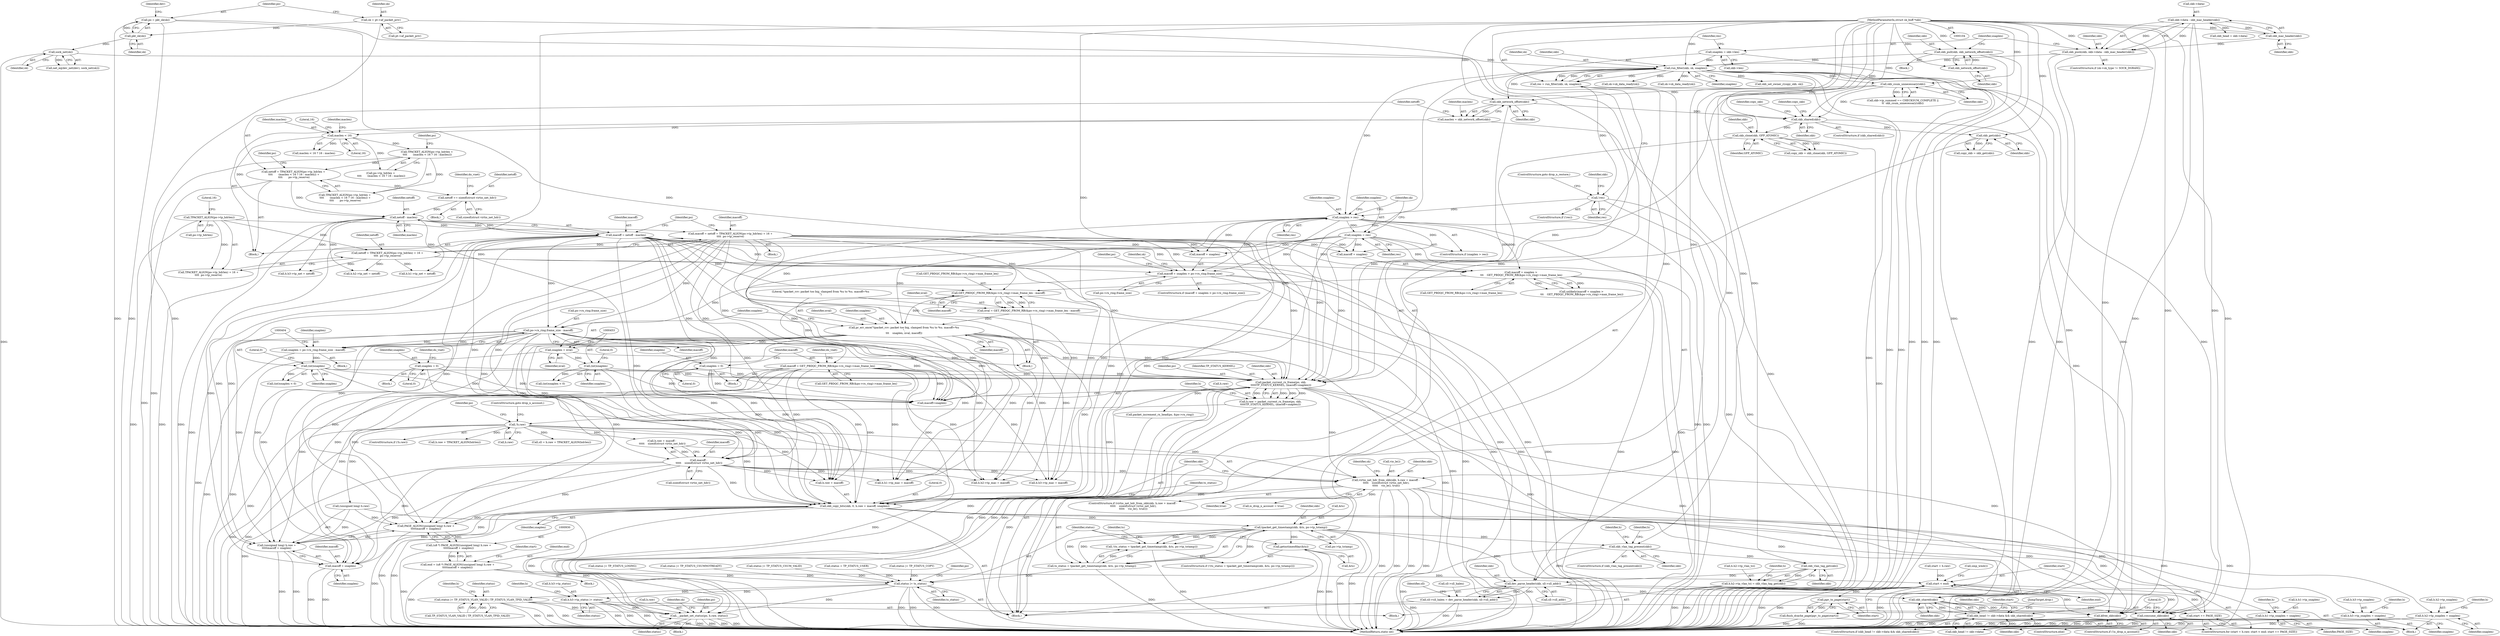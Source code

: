 digraph "0_linux_edbd58be15a957f6a760c4a514cd475217eb97fd@API" {
"1000572" [label="(Call,skb_copy_bits(skb, 0, h.raw + macoff, snaplen))"];
"1000551" [label="(Call,virtio_net_hdr_from_skb(skb, h.raw + macoff -\n \t\t\t\t\t    sizeof(struct virtio_net_hdr),\n \t\t\t\t\t    vio_le(), true))"];
"1000483" [label="(Call,packet_current_rx_frame(po, skb,\n\t\t\t\t\tTP_STATUS_KERNEL, (macoff+snaplen)))"];
"1000179" [label="(Call,po = pkt_sk(sk))"];
"1000181" [label="(Call,pkt_sk(sk))"];
"1000174" [label="(Call,sk = pt->af_packet_priv)"];
"1000229" [label="(Call,run_filter(skb, sk, snaplen))"];
"1000202" [label="(Call,skb_push(skb, skb->data - skb_mac_header(skb)))"];
"1000208" [label="(Call,skb_mac_header(skb))"];
"1000105" [label="(MethodParameterIn,struct sk_buff *skb)"];
"1000204" [label="(Call,skb->data - skb_mac_header(skb))"];
"1000218" [label="(Call,skb_pull(skb, skb_network_offset(skb)))"];
"1000220" [label="(Call,skb_network_offset(skb))"];
"1000188" [label="(Call,sock_net(sk))"];
"1000222" [label="(Call,snaplen = skb->len)"];
"1000260" [label="(Call,skb_csum_unnecessary(skb))"];
"1000373" [label="(Call,skb_clone(skb, GFP_ATOMIC))"];
"1000368" [label="(Call,skb_shared(skb))"];
"1000298" [label="(Call,skb_network_offset(skb))"];
"1000380" [label="(Call,skb_get(skb))"];
"1000460" [label="(Call,macoff = GET_PBDQC_FROM_RB(&po->rx_ring)->max_frame_len)"];
"1000432" [label="(Call,GET_PBDQC_FROM_RB(&po->rx_ring)->max_frame_len - macoff)"];
"1000417" [label="(Call,macoff + snaplen >\n \t\t\t    GET_PBDQC_FROM_RB(&po->rx_ring)->max_frame_len)"];
"1000279" [label="(Call,macoff = netoff = TPACKET_ALIGN(po->tp_hdrlen) + 16 +\n\t\t\t\t  po->tp_reserve)"];
"1000281" [label="(Call,netoff = TPACKET_ALIGN(po->tp_hdrlen) + 16 +\n\t\t\t\t  po->tp_reserve)"];
"1000284" [label="(Call,TPACKET_ALIGN(po->tp_hdrlen))"];
"1000329" [label="(Call,macoff = netoff - maclen)"];
"1000331" [label="(Call,netoff - maclen)"];
"1000300" [label="(Call,netoff = TPACKET_ALIGN(po->tp_hdrlen +\n \t\t\t\t       (maclen < 16 ? 16 : maclen)) +\n \t\t\t\t       po->tp_reserve)"];
"1000303" [label="(Call,TPACKET_ALIGN(po->tp_hdrlen +\n \t\t\t\t       (maclen < 16 ? 16 : maclen)))"];
"1000309" [label="(Call,maclen < 16)"];
"1000296" [label="(Call,maclen = skb_network_offset(skb))"];
"1000322" [label="(Call,netoff += sizeof(struct virtio_net_hdr))"];
"1000266" [label="(Call,snaplen > res)"];
"1000234" [label="(Call,!res)"];
"1000227" [label="(Call,res = run_filter(skb, sk, snaplen))"];
"1000269" [label="(Call,snaplen = res)"];
"1000394" [label="(Call,po->rx_ring.frame_size - macoff)"];
"1000342" [label="(Call,macoff + snaplen > po->rx_ring.frame_size)"];
"1000441" [label="(Call,pr_err_once(\"tpacket_rcv: packet too big, clamped from %u to %u. macoff=%u\n\",\n\t\t\t    snaplen, nval, macoff))"];
"1000430" [label="(Call,nval = GET_PBDQC_FROM_RB(&po->rx_ring)->max_frame_len - macoff)"];
"1000403" [label="(Call,(int)snaplen)"];
"1000392" [label="(Call,snaplen = po->rx_ring.frame_size - macoff)"];
"1000408" [label="(Call,snaplen = 0)"];
"1000457" [label="(Call,snaplen = 0)"];
"1000452" [label="(Call,(int)snaplen)"];
"1000446" [label="(Call,snaplen = nval)"];
"1000491" [label="(Call,!h.raw)"];
"1000479" [label="(Call,h.raw = packet_current_rx_frame(po, skb,\n\t\t\t\t\tTP_STATUS_KERNEL, (macoff+snaplen)))"];
"1000557" [label="(Call,macoff -\n \t\t\t\t\t    sizeof(struct virtio_net_hdr))"];
"1000585" [label="(Call,tpacket_get_timestamp(skb, &ts, po->tp_tstamp))"];
"1000582" [label="(Call,!(ts_status = tpacket_get_timestamp(skb, &ts, po->tp_tstamp)))"];
"1000583" [label="(Call,ts_status = tpacket_get_timestamp(skb, &ts, po->tp_tstamp))"];
"1000595" [label="(Call,status |= ts_status)"];
"1000733" [label="(Call,status |= TP_STATUS_VLAN_VALID | TP_STATUS_VLAN_TPID_VALID)"];
"1000964" [label="(Call,__packet_set_status(po, h.raw, status))"];
"1000776" [label="(Call,h.h3->tp_status |= status)"];
"1000592" [label="(Call,getnstimeofday(&ts))"];
"1000712" [label="(Call,skb_vlan_tag_present(skb))"];
"1000721" [label="(Call,skb_vlan_tag_get(skb))"];
"1000715" [label="(Call,h.h2->tp_vlan_tci = skb_vlan_tag_get(skb))"];
"1000866" [label="(Call,dev_parse_header(skb, sll->sll_addr))"];
"1000862" [label="(Call,sll->sll_halen = dev_parse_header(skb, sll->sll_addr))"];
"1000987" [label="(Call,skb_shared(skb))"];
"1000981" [label="(Call,skb_head != skb->data && skb_shared(skb))"];
"1001004" [label="(Call,consume_skb(skb))"];
"1001007" [label="(Call,kfree_skb(skb))"];
"1000613" [label="(Call,h.h1->tp_snaplen = snaplen)"];
"1000672" [label="(Call,h.h2->tp_snaplen = snaplen)"];
"1000792" [label="(Call,h.h3->tp_snaplen = snaplen)"];
"1000931" [label="(Call,PAGE_ALIGN((unsigned long) h.raw +\n\t\t\t\t\tmacoff + snaplen))"];
"1000929" [label="(Call,(u8 *) PAGE_ALIGN((unsigned long) h.raw +\n\t\t\t\t\tmacoff + snaplen))"];
"1000927" [label="(Call,end = (u8 *) PAGE_ALIGN((unsigned long) h.raw +\n\t\t\t\t\tmacoff + snaplen))"];
"1000947" [label="(Call,start < end)"];
"1000954" [label="(Call,pgv_to_page(start))"];
"1000950" [label="(Call,start += PAGE_SIZE)"];
"1000953" [label="(Call,flush_dcache_page(pgv_to_page(start)))"];
"1000932" [label="(Call,(unsigned long) h.raw +\n\t\t\t\t\tmacoff + snaplen)"];
"1000938" [label="(Call,macoff + snaplen)"];
"1001005" [label="(Identifier,skb)"];
"1000490" [label="(ControlStructure,if (!h.raw))"];
"1000175" [label="(Identifier,sk)"];
"1000491" [label="(Call,!h.raw)"];
"1000180" [label="(Identifier,po)"];
"1000416" [label="(Call,unlikely(macoff + snaplen >\n \t\t\t    GET_PBDQC_FROM_RB(&po->rx_ring)->max_frame_len))"];
"1000587" [label="(Call,&ts)"];
"1000441" [label="(Call,pr_err_once(\"tpacket_rcv: packet too big, clamped from %u to %u. macoff=%u\n\",\n\t\t\t    snaplen, nval, macoff))"];
"1000673" [label="(Call,h.h2->tp_snaplen)"];
"1000623" [label="(Identifier,h)"];
"1000454" [label="(Identifier,snaplen)"];
"1000981" [label="(Call,skb_head != skb->data && skb_shared(skb))"];
"1000929" [label="(Call,(u8 *) PAGE_ALIGN((unsigned long) h.raw +\n\t\t\t\t\tmacoff + snaplen))"];
"1000407" [label="(Block,)"];
"1000969" [label="(Identifier,status)"];
"1000963" [label="(Block,)"];
"1000613" [label="(Call,h.h1->tp_snaplen = snaplen)"];
"1000947" [label="(Call,start < end)"];
"1000233" [label="(ControlStructure,if (!res))"];
"1000235" [label="(Identifier,res)"];
"1000948" [label="(Identifier,start)"];
"1000254" [label="(Call,skb->ip_summed == CHECKSUM_COMPLETE ||\n\t\t  skb_csum_unnecessary(skb))"];
"1000873" [label="(Identifier,sll)"];
"1000552" [label="(Identifier,skb)"];
"1000863" [label="(Call,sll->sll_halen)"];
"1000431" [label="(Identifier,nval)"];
"1000589" [label="(Call,po->tp_tstamp)"];
"1000368" [label="(Call,skb_shared(skb))"];
"1000374" [label="(Identifier,skb)"];
"1000483" [label="(Call,packet_current_rx_frame(po, skb,\n\t\t\t\t\tTP_STATUS_KERNEL, (macoff+snaplen)))"];
"1000312" [label="(Literal,16)"];
"1000458" [label="(Identifier,snaplen)"];
"1000942" [label="(Call,start = h.raw)"];
"1000308" [label="(Call,maclen < 16 ? 16 : maclen)"];
"1000281" [label="(Call,netoff = TPACKET_ALIGN(po->tp_hdrlen) + 16 +\n\t\t\t\t  po->tp_reserve)"];
"1000203" [label="(Identifier,skb)"];
"1000585" [label="(Call,tpacket_get_timestamp(skb, &ts, po->tp_tstamp))"];
"1000933" [label="(Call,(unsigned long) h.raw)"];
"1001030" [label="(Call,sk->sk_data_ready(sk))"];
"1000382" [label="(Call,skb_head = skb->data)"];
"1000938" [label="(Call,macoff + snaplen)"];
"1000620" [label="(Call,h.h1->tp_mac = macoff)"];
"1000372" [label="(Identifier,copy_skb)"];
"1000953" [label="(Call,flush_dcache_page(pgv_to_page(start)))"];
"1000776" [label="(Call,h.h3->tp_status |= status)"];
"1000269" [label="(Call,snaplen = res)"];
"1000209" [label="(Identifier,skb)"];
"1000220" [label="(Call,skb_network_offset(skb))"];
"1000970" [label="(Call,sk->sk_data_ready(sk))"];
"1000982" [label="(Call,skb_head != skb->data)"];
"1000421" [label="(Call,GET_PBDQC_FROM_RB(&po->rx_ring)->max_frame_len)"];
"1000678" [label="(Identifier,snaplen)"];
"1000279" [label="(Call,macoff = netoff = TPACKET_ALIGN(po->tp_hdrlen) + 16 +\n\t\t\t\t  po->tp_reserve)"];
"1000392" [label="(Call,snaplen = po->rx_ring.frame_size - macoff)"];
"1000714" [label="(Block,)"];
"1000403" [label="(Call,(int)snaplen)"];
"1000196" [label="(ControlStructure,if (sk->sk_type != SOCK_DGRAM))"];
"1000234" [label="(Call,!res)"];
"1000531" [label="(Call,status |= TP_STATUS_COPY)"];
"1000187" [label="(Identifier,dev)"];
"1000798" [label="(Identifier,snaplen)"];
"1000806" [label="(Call,h.h3->tp_net = netoff)"];
"1000294" [label="(Block,)"];
"1000402" [label="(Call,(int)snaplen < 0)"];
"1000343" [label="(Call,macoff + snaplen)"];
"1000351" [label="(Block,)"];
"1000495" [label="(ControlStructure,goto drop_n_account;)"];
"1000462" [label="(Call,GET_PBDQC_FROM_RB(&po->rx_ring)->max_frame_len)"];
"1000393" [label="(Identifier,snaplen)"];
"1000418" [label="(Call,macoff + snaplen)"];
"1000793" [label="(Call,h.h3->tp_snaplen)"];
"1000951" [label="(Identifier,start)"];
"1000261" [label="(Identifier,skb)"];
"1000782" [label="(Identifier,status)"];
"1000931" [label="(Call,PAGE_ALIGN((unsigned long) h.raw +\n\t\t\t\t\tmacoff + snaplen))"];
"1000296" [label="(Call,maclen = skb_network_offset(skb))"];
"1000331" [label="(Call,netoff - maclen)"];
"1000410" [label="(Literal,0)"];
"1000442" [label="(Literal,\"tpacket_rcv: packet too big, clamped from %u to %u. macoff=%u\n\")"];
"1000333" [label="(Identifier,maclen)"];
"1000444" [label="(Identifier,nval)"];
"1000412" [label="(Identifier,do_vnet)"];
"1000275" [label="(Identifier,sk)"];
"1000208" [label="(Call,skb_mac_header(skb))"];
"1000181" [label="(Call,pkt_sk(sk))"];
"1000217" [label="(Block,)"];
"1000379" [label="(Identifier,copy_skb)"];
"1000270" [label="(Identifier,snaplen)"];
"1000932" [label="(Call,(unsigned long) h.raw +\n\t\t\t\t\tmacoff + snaplen)"];
"1000298" [label="(Call,skb_network_offset(skb))"];
"1000559" [label="(Call,sizeof(struct virtio_net_hdr))"];
"1000586" [label="(Identifier,skb)"];
"1000309" [label="(Call,maclen < 16)"];
"1000300" [label="(Call,netoff = TPACKET_ALIGN(po->tp_hdrlen +\n \t\t\t\t       (maclen < 16 ? 16 : maclen)) +\n \t\t\t\t       po->tp_reserve)"];
"1000777" [label="(Call,h.h3->tp_status)"];
"1000614" [label="(Call,h.h1->tp_snaplen)"];
"1000927" [label="(Call,end = (u8 *) PAGE_ALIGN((unsigned long) h.raw +\n\t\t\t\t\tmacoff + snaplen))"];
"1000954" [label="(Call,pgv_to_page(start))"];
"1000584" [label="(Identifier,ts_status)"];
"1000267" [label="(Identifier,snaplen)"];
"1000430" [label="(Call,nval = GET_PBDQC_FROM_RB(&po->rx_ring)->max_frame_len - macoff)"];
"1000987" [label="(Call,skb_shared(skb))"];
"1000980" [label="(ControlStructure,if (skb_head != skb->data && skb_shared(skb)))"];
"1001010" [label="(Literal,0)"];
"1000939" [label="(Identifier,macoff)"];
"1000280" [label="(Identifier,macoff)"];
"1000323" [label="(Identifier,netoff)"];
"1000461" [label="(Identifier,macoff)"];
"1000949" [label="(Identifier,end)"];
"1000575" [label="(Call,h.raw + macoff)"];
"1000582" [label="(Call,!(ts_status = tpacket_get_timestamp(skb, &ts, po->tp_tstamp)))"];
"1000572" [label="(Call,skb_copy_bits(skb, 0, h.raw + macoff, snaplen))"];
"1000284" [label="(Call,TPACKET_ALIGN(po->tp_hdrlen))"];
"1000867" [label="(Identifier,skb)"];
"1000619" [label="(Identifier,snaplen)"];
"1000955" [label="(Identifier,start)"];
"1000373" [label="(Call,skb_clone(skb, GFP_ATOMIC))"];
"1000304" [label="(Call,po->tp_hdrlen +\n \t\t\t\t       (maclen < 16 ? 16 : maclen))"];
"1000597" [label="(Identifier,ts_status)"];
"1000735" [label="(Call,TP_STATUS_VLAN_VALID | TP_STATUS_VLAN_TPID_VALID)"];
"1000553" [label="(Call,h.raw + macoff -\n \t\t\t\t\t    sizeof(struct virtio_net_hdr))"];
"1000337" [label="(Identifier,po)"];
"1000718" [label="(Identifier,h)"];
"1000265" [label="(ControlStructure,if (snaplen > res))"];
"1000722" [label="(Identifier,skb)"];
"1000862" [label="(Call,sll->sll_halen = dev_parse_header(skb, sll->sll_addr))"];
"1000550" [label="(ControlStructure,if (virtio_net_hdr_from_skb(skb, h.raw + macoff -\n \t\t\t\t\t    sizeof(struct virtio_net_hdr),\n \t\t\t\t\t    vio_le(), true)))"];
"1000432" [label="(Call,GET_PBDQC_FROM_RB(&po->rx_ring)->max_frame_len - macoff)"];
"1000332" [label="(Identifier,netoff)"];
"1000446" [label="(Call,snaplen = nval)"];
"1000965" [label="(Identifier,po)"];
"1000232" [label="(Identifier,snaplen)"];
"1000283" [label="(Call,TPACKET_ALIGN(po->tp_hdrlen) + 16 +\n\t\t\t\t  po->tp_reserve)"];
"1000324" [label="(Call,sizeof(struct virtio_net_hdr))"];
"1000856" [label="(Call,h.raw + TPACKET_ALIGN(hdrlen))"];
"1000952" [label="(Identifier,PAGE_SIZE)"];
"1000452" [label="(Call,(int)snaplen)"];
"1000679" [label="(Call,h.h2->tp_mac = macoff)"];
"1000381" [label="(Identifier,skb)"];
"1000966" [label="(Call,h.raw)"];
"1001035" [label="(MethodReturn,static int)"];
"1000557" [label="(Call,macoff -\n \t\t\t\t\t    sizeof(struct virtio_net_hdr))"];
"1000460" [label="(Call,macoff = GET_PBDQC_FROM_RB(&po->rx_ring)->max_frame_len)"];
"1000227" [label="(Call,res = run_filter(skb, sk, snaplen))"];
"1000109" [label="(Block,)"];
"1000389" [label="(Call,skb_set_owner_r(copy_skb, sk))"];
"1000726" [label="(Identifier,h)"];
"1000236" [label="(ControlStructure,goto drop_n_restore;)"];
"1000230" [label="(Identifier,skb)"];
"1000682" [label="(Identifier,h)"];
"1000580" [label="(Identifier,snaplen)"];
"1000733" [label="(Call,status |= TP_STATUS_VLAN_VALID | TP_STATUS_VLAN_TPID_VALID)"];
"1000406" [label="(Literal,0)"];
"1000499" [label="(Identifier,po)"];
"1000574" [label="(Literal,0)"];
"1000371" [label="(Call,copy_skb = skb_clone(skb, GFP_ATOMIC))"];
"1000303" [label="(Call,TPACKET_ALIGN(po->tp_hdrlen +\n \t\t\t\t       (maclen < 16 ? 16 : maclen)))"];
"1000375" [label="(Identifier,GFP_ATOMIC)"];
"1000479" [label="(Call,h.raw = packet_current_rx_frame(po, skb,\n\t\t\t\t\tTP_STATUS_KERNEL, (macoff+snaplen)))"];
"1000231" [label="(Identifier,sk)"];
"1000342" [label="(Call,macoff + snaplen > po->rx_ring.frame_size)"];
"1000716" [label="(Call,h.h2->tp_vlan_tci)"];
"1000480" [label="(Call,h.raw)"];
"1000405" [label="(Identifier,snaplen)"];
"1000562" [label="(Identifier,true)"];
"1000492" [label="(Call,h.raw)"];
"1000799" [label="(Call,h.h3->tp_mac = macoff)"];
"1000380" [label="(Call,skb_get(skb))"];
"1000282" [label="(Identifier,netoff)"];
"1000285" [label="(Call,po->tp_hdrlen)"];
"1000476" [label="(Identifier,sk)"];
"1000484" [label="(Identifier,po)"];
"1000971" [label="(Identifier,sk)"];
"1000786" [label="(Identifier,h)"];
"1000260" [label="(Call,skb_csum_unnecessary(skb))"];
"1000346" [label="(Call,po->rx_ring.frame_size)"];
"1000271" [label="(Identifier,res)"];
"1000551" [label="(Call,virtio_net_hdr_from_skb(skb, h.raw + macoff -\n \t\t\t\t\t    sizeof(struct virtio_net_hdr),\n \t\t\t\t\t    vio_le(), true))"];
"1000378" [label="(Call,copy_skb = skb_get(skb))"];
"1000943" [label="(Identifier,start)"];
"1000204" [label="(Call,skb->data - skb_mac_header(skb))"];
"1000672" [label="(Call,h.h2->tp_snaplen = snaplen)"];
"1000313" [label="(Identifier,maclen)"];
"1000185" [label="(Call,net_eq(dev_net(dev), sock_net(sk)))"];
"1000602" [label="(Block,)"];
"1000433" [label="(Call,GET_PBDQC_FROM_RB(&po->rx_ring)->max_frame_len)"];
"1000229" [label="(Call,run_filter(skb, sk, snaplen))"];
"1001000" [label="(JumpTarget,drop:)"];
"1000182" [label="(Identifier,sk)"];
"1000223" [label="(Identifier,snaplen)"];
"1000189" [label="(Identifier,sk)"];
"1000594" [label="(Identifier,ts)"];
"1000301" [label="(Identifier,netoff)"];
"1000400" [label="(Identifier,macoff)"];
"1000451" [label="(Call,(int)snaplen < 0)"];
"1000573" [label="(Identifier,skb)"];
"1000600" [label="(Identifier,po)"];
"1000330" [label="(Identifier,macoff)"];
"1000456" [label="(Block,)"];
"1000583" [label="(Call,ts_status = tpacket_get_timestamp(skb, &ts, po->tp_tstamp))"];
"1000445" [label="(Identifier,macoff)"];
"1000240" [label="(Identifier,skb)"];
"1000394" [label="(Call,po->rx_ring.frame_size - macoff)"];
"1000792" [label="(Call,h.h3->tp_snaplen = snaplen)"];
"1000327" [label="(Identifier,do_vnet)"];
"1000202" [label="(Call,skb_push(skb, skb->data - skb_mac_header(skb)))"];
"1000457" [label="(Call,snaplen = 0)"];
"1000219" [label="(Identifier,skb)"];
"1000224" [label="(Call,skb->len)"];
"1000581" [label="(ControlStructure,if (!(ts_status = tpacket_get_timestamp(skb, &ts, po->tp_tstamp))))"];
"1000686" [label="(Call,h.h2->tp_net = netoff)"];
"1000341" [label="(ControlStructure,if (macoff + snaplen > po->rx_ring.frame_size))"];
"1000743" [label="(Identifier,h)"];
"1000956" [label="(Call,smp_wmb())"];
"1000395" [label="(Call,po->rx_ring.frame_size)"];
"1000711" [label="(ControlStructure,if (skb_vlan_tag_present(skb)))"];
"1000992" [label="(Identifier,skb)"];
"1000322" [label="(Call,netoff += sizeof(struct virtio_net_hdr))"];
"1000408" [label="(Call,snaplen = 0)"];
"1000715" [label="(Call,h.h2->tp_vlan_tci = skb_vlan_tag_get(skb))"];
"1000712" [label="(Call,skb_vlan_tag_present(skb))"];
"1000321" [label="(Block,)"];
"1000854" [label="(Call,sll = h.raw + TPACKET_ALIGN(hdrlen))"];
"1000222" [label="(Call,snaplen = skb->len)"];
"1001008" [label="(Identifier,skb)"];
"1000266" [label="(Call,snaplen > res)"];
"1000105" [label="(MethodParameterIn,struct sk_buff *skb)"];
"1000289" [label="(Literal,16)"];
"1000205" [label="(Call,skb->data)"];
"1000409" [label="(Identifier,snaplen)"];
"1000176" [label="(Call,pt->af_packet_priv)"];
"1000627" [label="(Call,h.h1->tp_net = netoff)"];
"1001007" [label="(Call,kfree_skb(skb))"];
"1000503" [label="(Call,packet_increment_rx_head(po, &po->rx_ring))"];
"1000367" [label="(ControlStructure,if (skb_shared(skb)))"];
"1000315" [label="(Identifier,po)"];
"1000493" [label="(Identifier,h)"];
"1000558" [label="(Identifier,macoff)"];
"1000486" [label="(Identifier,TP_STATUS_KERNEL)"];
"1000713" [label="(Identifier,skb)"];
"1000964" [label="(Call,__packet_set_status(po, h.raw, status))"];
"1000928" [label="(Identifier,end)"];
"1000487" [label="(Call,macoff+snaplen)"];
"1000278" [label="(Block,)"];
"1000596" [label="(Identifier,status)"];
"1000595" [label="(Call,status |= ts_status)"];
"1000228" [label="(Identifier,res)"];
"1000428" [label="(Block,)"];
"1000221" [label="(Identifier,skb)"];
"1000517" [label="(Call,status |= TP_STATUS_LOSING)"];
"1000440" [label="(Identifier,macoff)"];
"1000568" [label="(Identifier,sk)"];
"1000417" [label="(Call,macoff + snaplen >\n \t\t\t    GET_PBDQC_FROM_RB(&po->rx_ring)->max_frame_len)"];
"1000319" [label="(Identifier,po)"];
"1000174" [label="(Call,sk = pt->af_packet_priv)"];
"1000355" [label="(Identifier,po)"];
"1001001" [label="(ControlStructure,if (!is_drop_n_account))"];
"1000311" [label="(Literal,16)"];
"1000447" [label="(Identifier,snaplen)"];
"1001012" [label="(Call,is_drop_n_account = true)"];
"1000243" [label="(Call,status |= TP_STATUS_CSUMNOTREADY)"];
"1000485" [label="(Identifier,skb)"];
"1000448" [label="(Identifier,nval)"];
"1000940" [label="(Identifier,snaplen)"];
"1000369" [label="(Identifier,skb)"];
"1000310" [label="(Identifier,maclen)"];
"1000721" [label="(Call,skb_vlan_tag_get(skb))"];
"1001006" [label="(ControlStructure,else)"];
"1000592" [label="(Call,getnstimeofday(&ts))"];
"1000988" [label="(Identifier,skb)"];
"1000941" [label="(ControlStructure,for (start = h.raw; start < end; start += PAGE_SIZE))"];
"1000179" [label="(Call,po = pkt_sk(sk))"];
"1000302" [label="(Call,TPACKET_ALIGN(po->tp_hdrlen +\n \t\t\t\t       (maclen < 16 ? 16 : maclen)) +\n \t\t\t\t       po->tp_reserve)"];
"1000299" [label="(Identifier,skb)"];
"1000470" [label="(Identifier,do_vnet)"];
"1000561" [label="(Call,vio_le())"];
"1000262" [label="(Call,status |= TP_STATUS_CSUM_VALID)"];
"1000593" [label="(Call,&ts)"];
"1000455" [label="(Literal,0)"];
"1000297" [label="(Identifier,maclen)"];
"1000734" [label="(Identifier,status)"];
"1000802" [label="(Identifier,h)"];
"1000924" [label="(Block,)"];
"1000950" [label="(Call,start += PAGE_SIZE)"];
"1000129" [label="(Call,status = TP_STATUS_USER)"];
"1000443" [label="(Identifier,snaplen)"];
"1000868" [label="(Call,sll->sll_addr)"];
"1001004" [label="(Call,consume_skb(skb))"];
"1000329" [label="(Call,macoff = netoff - maclen)"];
"1000188" [label="(Call,sock_net(sk))"];
"1000757" [label="(Identifier,h)"];
"1000268" [label="(Identifier,res)"];
"1000218" [label="(Call,skb_pull(skb, skb_network_offset(skb)))"];
"1000866" [label="(Call,dev_parse_header(skb, sll->sll_addr))"];
"1000459" [label="(Literal,0)"];
"1000572" -> "1000109"  [label="AST: "];
"1000572" -> "1000580"  [label="CFG: "];
"1000573" -> "1000572"  [label="AST: "];
"1000574" -> "1000572"  [label="AST: "];
"1000575" -> "1000572"  [label="AST: "];
"1000580" -> "1000572"  [label="AST: "];
"1000584" -> "1000572"  [label="CFG: "];
"1000572" -> "1001035"  [label="DDG: "];
"1000572" -> "1001035"  [label="DDG: "];
"1000572" -> "1001035"  [label="DDG: "];
"1000551" -> "1000572"  [label="DDG: "];
"1000483" -> "1000572"  [label="DDG: "];
"1000105" -> "1000572"  [label="DDG: "];
"1000491" -> "1000572"  [label="DDG: "];
"1000557" -> "1000572"  [label="DDG: "];
"1000460" -> "1000572"  [label="DDG: "];
"1000394" -> "1000572"  [label="DDG: "];
"1000441" -> "1000572"  [label="DDG: "];
"1000279" -> "1000572"  [label="DDG: "];
"1000329" -> "1000572"  [label="DDG: "];
"1000403" -> "1000572"  [label="DDG: "];
"1000408" -> "1000572"  [label="DDG: "];
"1000457" -> "1000572"  [label="DDG: "];
"1000452" -> "1000572"  [label="DDG: "];
"1000266" -> "1000572"  [label="DDG: "];
"1000269" -> "1000572"  [label="DDG: "];
"1000572" -> "1000585"  [label="DDG: "];
"1000572" -> "1000613"  [label="DDG: "];
"1000572" -> "1000672"  [label="DDG: "];
"1000572" -> "1000792"  [label="DDG: "];
"1000572" -> "1000931"  [label="DDG: "];
"1000572" -> "1000932"  [label="DDG: "];
"1000572" -> "1000938"  [label="DDG: "];
"1000551" -> "1000550"  [label="AST: "];
"1000551" -> "1000562"  [label="CFG: "];
"1000552" -> "1000551"  [label="AST: "];
"1000553" -> "1000551"  [label="AST: "];
"1000561" -> "1000551"  [label="AST: "];
"1000562" -> "1000551"  [label="AST: "];
"1000568" -> "1000551"  [label="CFG: "];
"1000573" -> "1000551"  [label="CFG: "];
"1000551" -> "1001035"  [label="DDG: "];
"1000551" -> "1001035"  [label="DDG: "];
"1000551" -> "1001035"  [label="DDG: "];
"1000551" -> "1001035"  [label="DDG: "];
"1000483" -> "1000551"  [label="DDG: "];
"1000105" -> "1000551"  [label="DDG: "];
"1000491" -> "1000551"  [label="DDG: "];
"1000557" -> "1000551"  [label="DDG: "];
"1000551" -> "1000987"  [label="DDG: "];
"1000551" -> "1001004"  [label="DDG: "];
"1000551" -> "1001007"  [label="DDG: "];
"1000551" -> "1001012"  [label="DDG: "];
"1000483" -> "1000479"  [label="AST: "];
"1000483" -> "1000487"  [label="CFG: "];
"1000484" -> "1000483"  [label="AST: "];
"1000485" -> "1000483"  [label="AST: "];
"1000486" -> "1000483"  [label="AST: "];
"1000487" -> "1000483"  [label="AST: "];
"1000479" -> "1000483"  [label="CFG: "];
"1000483" -> "1001035"  [label="DDG: "];
"1000483" -> "1001035"  [label="DDG: "];
"1000483" -> "1001035"  [label="DDG: "];
"1000483" -> "1000479"  [label="DDG: "];
"1000483" -> "1000479"  [label="DDG: "];
"1000483" -> "1000479"  [label="DDG: "];
"1000483" -> "1000479"  [label="DDG: "];
"1000179" -> "1000483"  [label="DDG: "];
"1000229" -> "1000483"  [label="DDG: "];
"1000260" -> "1000483"  [label="DDG: "];
"1000373" -> "1000483"  [label="DDG: "];
"1000380" -> "1000483"  [label="DDG: "];
"1000298" -> "1000483"  [label="DDG: "];
"1000105" -> "1000483"  [label="DDG: "];
"1000460" -> "1000483"  [label="DDG: "];
"1000394" -> "1000483"  [label="DDG: "];
"1000441" -> "1000483"  [label="DDG: "];
"1000279" -> "1000483"  [label="DDG: "];
"1000329" -> "1000483"  [label="DDG: "];
"1000403" -> "1000483"  [label="DDG: "];
"1000408" -> "1000483"  [label="DDG: "];
"1000457" -> "1000483"  [label="DDG: "];
"1000452" -> "1000483"  [label="DDG: "];
"1000266" -> "1000483"  [label="DDG: "];
"1000269" -> "1000483"  [label="DDG: "];
"1000483" -> "1000503"  [label="DDG: "];
"1000483" -> "1000964"  [label="DDG: "];
"1000483" -> "1000987"  [label="DDG: "];
"1000483" -> "1001004"  [label="DDG: "];
"1000483" -> "1001007"  [label="DDG: "];
"1000179" -> "1000109"  [label="AST: "];
"1000179" -> "1000181"  [label="CFG: "];
"1000180" -> "1000179"  [label="AST: "];
"1000181" -> "1000179"  [label="AST: "];
"1000187" -> "1000179"  [label="CFG: "];
"1000179" -> "1001035"  [label="DDG: "];
"1000179" -> "1001035"  [label="DDG: "];
"1000181" -> "1000179"  [label="DDG: "];
"1000181" -> "1000182"  [label="CFG: "];
"1000182" -> "1000181"  [label="AST: "];
"1000174" -> "1000181"  [label="DDG: "];
"1000181" -> "1000188"  [label="DDG: "];
"1000174" -> "1000109"  [label="AST: "];
"1000174" -> "1000176"  [label="CFG: "];
"1000175" -> "1000174"  [label="AST: "];
"1000176" -> "1000174"  [label="AST: "];
"1000180" -> "1000174"  [label="CFG: "];
"1000174" -> "1001035"  [label="DDG: "];
"1000229" -> "1000227"  [label="AST: "];
"1000229" -> "1000232"  [label="CFG: "];
"1000230" -> "1000229"  [label="AST: "];
"1000231" -> "1000229"  [label="AST: "];
"1000232" -> "1000229"  [label="AST: "];
"1000227" -> "1000229"  [label="CFG: "];
"1000229" -> "1001035"  [label="DDG: "];
"1000229" -> "1001035"  [label="DDG: "];
"1000229" -> "1000227"  [label="DDG: "];
"1000229" -> "1000227"  [label="DDG: "];
"1000229" -> "1000227"  [label="DDG: "];
"1000202" -> "1000229"  [label="DDG: "];
"1000218" -> "1000229"  [label="DDG: "];
"1000105" -> "1000229"  [label="DDG: "];
"1000188" -> "1000229"  [label="DDG: "];
"1000222" -> "1000229"  [label="DDG: "];
"1000229" -> "1000260"  [label="DDG: "];
"1000229" -> "1000266"  [label="DDG: "];
"1000229" -> "1000298"  [label="DDG: "];
"1000229" -> "1000368"  [label="DDG: "];
"1000229" -> "1000389"  [label="DDG: "];
"1000229" -> "1000970"  [label="DDG: "];
"1000229" -> "1000987"  [label="DDG: "];
"1000229" -> "1001004"  [label="DDG: "];
"1000229" -> "1001007"  [label="DDG: "];
"1000229" -> "1001030"  [label="DDG: "];
"1000202" -> "1000196"  [label="AST: "];
"1000202" -> "1000204"  [label="CFG: "];
"1000203" -> "1000202"  [label="AST: "];
"1000204" -> "1000202"  [label="AST: "];
"1000223" -> "1000202"  [label="CFG: "];
"1000202" -> "1001035"  [label="DDG: "];
"1000202" -> "1001035"  [label="DDG: "];
"1000208" -> "1000202"  [label="DDG: "];
"1000105" -> "1000202"  [label="DDG: "];
"1000204" -> "1000202"  [label="DDG: "];
"1000204" -> "1000202"  [label="DDG: "];
"1000208" -> "1000204"  [label="AST: "];
"1000208" -> "1000209"  [label="CFG: "];
"1000209" -> "1000208"  [label="AST: "];
"1000204" -> "1000208"  [label="CFG: "];
"1000208" -> "1000204"  [label="DDG: "];
"1000105" -> "1000208"  [label="DDG: "];
"1000105" -> "1000104"  [label="AST: "];
"1000105" -> "1001035"  [label="DDG: "];
"1000105" -> "1000218"  [label="DDG: "];
"1000105" -> "1000220"  [label="DDG: "];
"1000105" -> "1000260"  [label="DDG: "];
"1000105" -> "1000298"  [label="DDG: "];
"1000105" -> "1000368"  [label="DDG: "];
"1000105" -> "1000373"  [label="DDG: "];
"1000105" -> "1000380"  [label="DDG: "];
"1000105" -> "1000585"  [label="DDG: "];
"1000105" -> "1000712"  [label="DDG: "];
"1000105" -> "1000721"  [label="DDG: "];
"1000105" -> "1000866"  [label="DDG: "];
"1000105" -> "1000987"  [label="DDG: "];
"1000105" -> "1001004"  [label="DDG: "];
"1000105" -> "1001007"  [label="DDG: "];
"1000205" -> "1000204"  [label="AST: "];
"1000204" -> "1001035"  [label="DDG: "];
"1000204" -> "1000382"  [label="DDG: "];
"1000204" -> "1000982"  [label="DDG: "];
"1000218" -> "1000217"  [label="AST: "];
"1000218" -> "1000220"  [label="CFG: "];
"1000219" -> "1000218"  [label="AST: "];
"1000220" -> "1000218"  [label="AST: "];
"1000223" -> "1000218"  [label="CFG: "];
"1000218" -> "1001035"  [label="DDG: "];
"1000218" -> "1001035"  [label="DDG: "];
"1000220" -> "1000218"  [label="DDG: "];
"1000220" -> "1000221"  [label="CFG: "];
"1000221" -> "1000220"  [label="AST: "];
"1000188" -> "1000185"  [label="AST: "];
"1000188" -> "1000189"  [label="CFG: "];
"1000189" -> "1000188"  [label="AST: "];
"1000185" -> "1000188"  [label="CFG: "];
"1000188" -> "1001035"  [label="DDG: "];
"1000188" -> "1000185"  [label="DDG: "];
"1000222" -> "1000109"  [label="AST: "];
"1000222" -> "1000224"  [label="CFG: "];
"1000223" -> "1000222"  [label="AST: "];
"1000224" -> "1000222"  [label="AST: "];
"1000228" -> "1000222"  [label="CFG: "];
"1000222" -> "1001035"  [label="DDG: "];
"1000260" -> "1000254"  [label="AST: "];
"1000260" -> "1000261"  [label="CFG: "];
"1000261" -> "1000260"  [label="AST: "];
"1000254" -> "1000260"  [label="CFG: "];
"1000260" -> "1000254"  [label="DDG: "];
"1000260" -> "1000298"  [label="DDG: "];
"1000260" -> "1000368"  [label="DDG: "];
"1000373" -> "1000371"  [label="AST: "];
"1000373" -> "1000375"  [label="CFG: "];
"1000374" -> "1000373"  [label="AST: "];
"1000375" -> "1000373"  [label="AST: "];
"1000371" -> "1000373"  [label="CFG: "];
"1000373" -> "1001035"  [label="DDG: "];
"1000373" -> "1000371"  [label="DDG: "];
"1000373" -> "1000371"  [label="DDG: "];
"1000368" -> "1000373"  [label="DDG: "];
"1000368" -> "1000367"  [label="AST: "];
"1000368" -> "1000369"  [label="CFG: "];
"1000369" -> "1000368"  [label="AST: "];
"1000372" -> "1000368"  [label="CFG: "];
"1000379" -> "1000368"  [label="CFG: "];
"1000298" -> "1000368"  [label="DDG: "];
"1000368" -> "1000380"  [label="DDG: "];
"1000368" -> "1000981"  [label="DDG: "];
"1000298" -> "1000296"  [label="AST: "];
"1000298" -> "1000299"  [label="CFG: "];
"1000299" -> "1000298"  [label="AST: "];
"1000296" -> "1000298"  [label="CFG: "];
"1000298" -> "1000296"  [label="DDG: "];
"1000380" -> "1000378"  [label="AST: "];
"1000380" -> "1000381"  [label="CFG: "];
"1000381" -> "1000380"  [label="AST: "];
"1000378" -> "1000380"  [label="CFG: "];
"1000380" -> "1000378"  [label="DDG: "];
"1000460" -> "1000456"  [label="AST: "];
"1000460" -> "1000462"  [label="CFG: "];
"1000461" -> "1000460"  [label="AST: "];
"1000462" -> "1000460"  [label="AST: "];
"1000470" -> "1000460"  [label="CFG: "];
"1000460" -> "1001035"  [label="DDG: "];
"1000432" -> "1000460"  [label="DDG: "];
"1000460" -> "1000487"  [label="DDG: "];
"1000460" -> "1000557"  [label="DDG: "];
"1000460" -> "1000575"  [label="DDG: "];
"1000460" -> "1000620"  [label="DDG: "];
"1000460" -> "1000679"  [label="DDG: "];
"1000460" -> "1000799"  [label="DDG: "];
"1000460" -> "1000931"  [label="DDG: "];
"1000460" -> "1000932"  [label="DDG: "];
"1000460" -> "1000938"  [label="DDG: "];
"1000432" -> "1000430"  [label="AST: "];
"1000432" -> "1000440"  [label="CFG: "];
"1000433" -> "1000432"  [label="AST: "];
"1000440" -> "1000432"  [label="AST: "];
"1000430" -> "1000432"  [label="CFG: "];
"1000432" -> "1001035"  [label="DDG: "];
"1000432" -> "1000430"  [label="DDG: "];
"1000432" -> "1000430"  [label="DDG: "];
"1000417" -> "1000432"  [label="DDG: "];
"1000279" -> "1000432"  [label="DDG: "];
"1000329" -> "1000432"  [label="DDG: "];
"1000432" -> "1000441"  [label="DDG: "];
"1000417" -> "1000416"  [label="AST: "];
"1000417" -> "1000421"  [label="CFG: "];
"1000418" -> "1000417"  [label="AST: "];
"1000421" -> "1000417"  [label="AST: "];
"1000416" -> "1000417"  [label="CFG: "];
"1000417" -> "1001035"  [label="DDG: "];
"1000417" -> "1001035"  [label="DDG: "];
"1000417" -> "1000416"  [label="DDG: "];
"1000417" -> "1000416"  [label="DDG: "];
"1000279" -> "1000417"  [label="DDG: "];
"1000329" -> "1000417"  [label="DDG: "];
"1000266" -> "1000417"  [label="DDG: "];
"1000269" -> "1000417"  [label="DDG: "];
"1000279" -> "1000278"  [label="AST: "];
"1000279" -> "1000281"  [label="CFG: "];
"1000280" -> "1000279"  [label="AST: "];
"1000281" -> "1000279"  [label="AST: "];
"1000337" -> "1000279"  [label="CFG: "];
"1000281" -> "1000279"  [label="DDG: "];
"1000284" -> "1000279"  [label="DDG: "];
"1000279" -> "1000342"  [label="DDG: "];
"1000279" -> "1000343"  [label="DDG: "];
"1000279" -> "1000394"  [label="DDG: "];
"1000279" -> "1000418"  [label="DDG: "];
"1000279" -> "1000487"  [label="DDG: "];
"1000279" -> "1000557"  [label="DDG: "];
"1000279" -> "1000575"  [label="DDG: "];
"1000279" -> "1000620"  [label="DDG: "];
"1000279" -> "1000679"  [label="DDG: "];
"1000279" -> "1000799"  [label="DDG: "];
"1000279" -> "1000931"  [label="DDG: "];
"1000279" -> "1000932"  [label="DDG: "];
"1000279" -> "1000938"  [label="DDG: "];
"1000281" -> "1000283"  [label="CFG: "];
"1000282" -> "1000281"  [label="AST: "];
"1000283" -> "1000281"  [label="AST: "];
"1000281" -> "1001035"  [label="DDG: "];
"1000281" -> "1001035"  [label="DDG: "];
"1000284" -> "1000281"  [label="DDG: "];
"1000281" -> "1000627"  [label="DDG: "];
"1000281" -> "1000686"  [label="DDG: "];
"1000281" -> "1000806"  [label="DDG: "];
"1000284" -> "1000283"  [label="AST: "];
"1000284" -> "1000285"  [label="CFG: "];
"1000285" -> "1000284"  [label="AST: "];
"1000289" -> "1000284"  [label="CFG: "];
"1000284" -> "1001035"  [label="DDG: "];
"1000284" -> "1000283"  [label="DDG: "];
"1000329" -> "1000294"  [label="AST: "];
"1000329" -> "1000331"  [label="CFG: "];
"1000330" -> "1000329"  [label="AST: "];
"1000331" -> "1000329"  [label="AST: "];
"1000337" -> "1000329"  [label="CFG: "];
"1000329" -> "1001035"  [label="DDG: "];
"1000331" -> "1000329"  [label="DDG: "];
"1000331" -> "1000329"  [label="DDG: "];
"1000329" -> "1000342"  [label="DDG: "];
"1000329" -> "1000343"  [label="DDG: "];
"1000329" -> "1000394"  [label="DDG: "];
"1000329" -> "1000418"  [label="DDG: "];
"1000329" -> "1000487"  [label="DDG: "];
"1000329" -> "1000557"  [label="DDG: "];
"1000329" -> "1000575"  [label="DDG: "];
"1000329" -> "1000620"  [label="DDG: "];
"1000329" -> "1000679"  [label="DDG: "];
"1000329" -> "1000799"  [label="DDG: "];
"1000329" -> "1000931"  [label="DDG: "];
"1000329" -> "1000932"  [label="DDG: "];
"1000329" -> "1000938"  [label="DDG: "];
"1000331" -> "1000333"  [label="CFG: "];
"1000332" -> "1000331"  [label="AST: "];
"1000333" -> "1000331"  [label="AST: "];
"1000331" -> "1001035"  [label="DDG: "];
"1000331" -> "1001035"  [label="DDG: "];
"1000300" -> "1000331"  [label="DDG: "];
"1000322" -> "1000331"  [label="DDG: "];
"1000309" -> "1000331"  [label="DDG: "];
"1000331" -> "1000627"  [label="DDG: "];
"1000331" -> "1000686"  [label="DDG: "];
"1000331" -> "1000806"  [label="DDG: "];
"1000300" -> "1000294"  [label="AST: "];
"1000300" -> "1000302"  [label="CFG: "];
"1000301" -> "1000300"  [label="AST: "];
"1000302" -> "1000300"  [label="AST: "];
"1000319" -> "1000300"  [label="CFG: "];
"1000300" -> "1001035"  [label="DDG: "];
"1000303" -> "1000300"  [label="DDG: "];
"1000300" -> "1000322"  [label="DDG: "];
"1000303" -> "1000302"  [label="AST: "];
"1000303" -> "1000304"  [label="CFG: "];
"1000304" -> "1000303"  [label="AST: "];
"1000315" -> "1000303"  [label="CFG: "];
"1000303" -> "1001035"  [label="DDG: "];
"1000303" -> "1000302"  [label="DDG: "];
"1000309" -> "1000303"  [label="DDG: "];
"1000309" -> "1000308"  [label="AST: "];
"1000309" -> "1000311"  [label="CFG: "];
"1000310" -> "1000309"  [label="AST: "];
"1000311" -> "1000309"  [label="AST: "];
"1000312" -> "1000309"  [label="CFG: "];
"1000313" -> "1000309"  [label="CFG: "];
"1000309" -> "1000304"  [label="DDG: "];
"1000296" -> "1000309"  [label="DDG: "];
"1000309" -> "1000308"  [label="DDG: "];
"1000296" -> "1000294"  [label="AST: "];
"1000297" -> "1000296"  [label="AST: "];
"1000301" -> "1000296"  [label="CFG: "];
"1000296" -> "1001035"  [label="DDG: "];
"1000322" -> "1000321"  [label="AST: "];
"1000322" -> "1000324"  [label="CFG: "];
"1000323" -> "1000322"  [label="AST: "];
"1000324" -> "1000322"  [label="AST: "];
"1000327" -> "1000322"  [label="CFG: "];
"1000266" -> "1000265"  [label="AST: "];
"1000266" -> "1000268"  [label="CFG: "];
"1000267" -> "1000266"  [label="AST: "];
"1000268" -> "1000266"  [label="AST: "];
"1000270" -> "1000266"  [label="CFG: "];
"1000275" -> "1000266"  [label="CFG: "];
"1000266" -> "1001035"  [label="DDG: "];
"1000266" -> "1001035"  [label="DDG: "];
"1000234" -> "1000266"  [label="DDG: "];
"1000266" -> "1000269"  [label="DDG: "];
"1000266" -> "1000342"  [label="DDG: "];
"1000266" -> "1000343"  [label="DDG: "];
"1000266" -> "1000418"  [label="DDG: "];
"1000266" -> "1000441"  [label="DDG: "];
"1000266" -> "1000487"  [label="DDG: "];
"1000234" -> "1000233"  [label="AST: "];
"1000234" -> "1000235"  [label="CFG: "];
"1000235" -> "1000234"  [label="AST: "];
"1000236" -> "1000234"  [label="CFG: "];
"1000240" -> "1000234"  [label="CFG: "];
"1000234" -> "1001035"  [label="DDG: "];
"1000234" -> "1001035"  [label="DDG: "];
"1000227" -> "1000234"  [label="DDG: "];
"1000227" -> "1000109"  [label="AST: "];
"1000228" -> "1000227"  [label="AST: "];
"1000235" -> "1000227"  [label="CFG: "];
"1000227" -> "1001035"  [label="DDG: "];
"1000269" -> "1000265"  [label="AST: "];
"1000269" -> "1000271"  [label="CFG: "];
"1000270" -> "1000269"  [label="AST: "];
"1000271" -> "1000269"  [label="AST: "];
"1000275" -> "1000269"  [label="CFG: "];
"1000269" -> "1001035"  [label="DDG: "];
"1000269" -> "1000342"  [label="DDG: "];
"1000269" -> "1000343"  [label="DDG: "];
"1000269" -> "1000418"  [label="DDG: "];
"1000269" -> "1000441"  [label="DDG: "];
"1000269" -> "1000487"  [label="DDG: "];
"1000394" -> "1000392"  [label="AST: "];
"1000394" -> "1000400"  [label="CFG: "];
"1000395" -> "1000394"  [label="AST: "];
"1000400" -> "1000394"  [label="AST: "];
"1000392" -> "1000394"  [label="CFG: "];
"1000394" -> "1001035"  [label="DDG: "];
"1000394" -> "1000392"  [label="DDG: "];
"1000394" -> "1000392"  [label="DDG: "];
"1000342" -> "1000394"  [label="DDG: "];
"1000394" -> "1000487"  [label="DDG: "];
"1000394" -> "1000557"  [label="DDG: "];
"1000394" -> "1000575"  [label="DDG: "];
"1000394" -> "1000620"  [label="DDG: "];
"1000394" -> "1000679"  [label="DDG: "];
"1000394" -> "1000799"  [label="DDG: "];
"1000394" -> "1000931"  [label="DDG: "];
"1000394" -> "1000932"  [label="DDG: "];
"1000394" -> "1000938"  [label="DDG: "];
"1000342" -> "1000341"  [label="AST: "];
"1000342" -> "1000346"  [label="CFG: "];
"1000343" -> "1000342"  [label="AST: "];
"1000346" -> "1000342"  [label="AST: "];
"1000355" -> "1000342"  [label="CFG: "];
"1000476" -> "1000342"  [label="CFG: "];
"1000342" -> "1001035"  [label="DDG: "];
"1000342" -> "1001035"  [label="DDG: "];
"1000342" -> "1001035"  [label="DDG: "];
"1000441" -> "1000428"  [label="AST: "];
"1000441" -> "1000445"  [label="CFG: "];
"1000442" -> "1000441"  [label="AST: "];
"1000443" -> "1000441"  [label="AST: "];
"1000444" -> "1000441"  [label="AST: "];
"1000445" -> "1000441"  [label="AST: "];
"1000447" -> "1000441"  [label="CFG: "];
"1000441" -> "1001035"  [label="DDG: "];
"1000430" -> "1000441"  [label="DDG: "];
"1000441" -> "1000446"  [label="DDG: "];
"1000441" -> "1000487"  [label="DDG: "];
"1000441" -> "1000557"  [label="DDG: "];
"1000441" -> "1000575"  [label="DDG: "];
"1000441" -> "1000620"  [label="DDG: "];
"1000441" -> "1000679"  [label="DDG: "];
"1000441" -> "1000799"  [label="DDG: "];
"1000441" -> "1000931"  [label="DDG: "];
"1000441" -> "1000932"  [label="DDG: "];
"1000441" -> "1000938"  [label="DDG: "];
"1000430" -> "1000428"  [label="AST: "];
"1000431" -> "1000430"  [label="AST: "];
"1000442" -> "1000430"  [label="CFG: "];
"1000430" -> "1001035"  [label="DDG: "];
"1000403" -> "1000402"  [label="AST: "];
"1000403" -> "1000405"  [label="CFG: "];
"1000404" -> "1000403"  [label="AST: "];
"1000405" -> "1000403"  [label="AST: "];
"1000406" -> "1000403"  [label="CFG: "];
"1000403" -> "1000402"  [label="DDG: "];
"1000392" -> "1000403"  [label="DDG: "];
"1000403" -> "1000487"  [label="DDG: "];
"1000392" -> "1000351"  [label="AST: "];
"1000393" -> "1000392"  [label="AST: "];
"1000404" -> "1000392"  [label="CFG: "];
"1000392" -> "1001035"  [label="DDG: "];
"1000408" -> "1000407"  [label="AST: "];
"1000408" -> "1000410"  [label="CFG: "];
"1000409" -> "1000408"  [label="AST: "];
"1000410" -> "1000408"  [label="AST: "];
"1000412" -> "1000408"  [label="CFG: "];
"1000408" -> "1000487"  [label="DDG: "];
"1000457" -> "1000456"  [label="AST: "];
"1000457" -> "1000459"  [label="CFG: "];
"1000458" -> "1000457"  [label="AST: "];
"1000459" -> "1000457"  [label="AST: "];
"1000461" -> "1000457"  [label="CFG: "];
"1000457" -> "1000487"  [label="DDG: "];
"1000452" -> "1000451"  [label="AST: "];
"1000452" -> "1000454"  [label="CFG: "];
"1000453" -> "1000452"  [label="AST: "];
"1000454" -> "1000452"  [label="AST: "];
"1000455" -> "1000452"  [label="CFG: "];
"1000452" -> "1000451"  [label="DDG: "];
"1000446" -> "1000452"  [label="DDG: "];
"1000452" -> "1000487"  [label="DDG: "];
"1000446" -> "1000428"  [label="AST: "];
"1000446" -> "1000448"  [label="CFG: "];
"1000447" -> "1000446"  [label="AST: "];
"1000448" -> "1000446"  [label="AST: "];
"1000453" -> "1000446"  [label="CFG: "];
"1000446" -> "1001035"  [label="DDG: "];
"1000491" -> "1000490"  [label="AST: "];
"1000491" -> "1000492"  [label="CFG: "];
"1000492" -> "1000491"  [label="AST: "];
"1000495" -> "1000491"  [label="CFG: "];
"1000499" -> "1000491"  [label="CFG: "];
"1000491" -> "1001035"  [label="DDG: "];
"1000491" -> "1001035"  [label="DDG: "];
"1000479" -> "1000491"  [label="DDG: "];
"1000491" -> "1000553"  [label="DDG: "];
"1000491" -> "1000575"  [label="DDG: "];
"1000491" -> "1000854"  [label="DDG: "];
"1000491" -> "1000856"  [label="DDG: "];
"1000491" -> "1000933"  [label="DDG: "];
"1000491" -> "1000964"  [label="DDG: "];
"1000479" -> "1000109"  [label="AST: "];
"1000480" -> "1000479"  [label="AST: "];
"1000493" -> "1000479"  [label="CFG: "];
"1000479" -> "1001035"  [label="DDG: "];
"1000557" -> "1000553"  [label="AST: "];
"1000557" -> "1000559"  [label="CFG: "];
"1000558" -> "1000557"  [label="AST: "];
"1000559" -> "1000557"  [label="AST: "];
"1000553" -> "1000557"  [label="CFG: "];
"1000557" -> "1001035"  [label="DDG: "];
"1000557" -> "1000553"  [label="DDG: "];
"1000557" -> "1000575"  [label="DDG: "];
"1000557" -> "1000620"  [label="DDG: "];
"1000557" -> "1000679"  [label="DDG: "];
"1000557" -> "1000799"  [label="DDG: "];
"1000557" -> "1000931"  [label="DDG: "];
"1000557" -> "1000932"  [label="DDG: "];
"1000557" -> "1000938"  [label="DDG: "];
"1000585" -> "1000583"  [label="AST: "];
"1000585" -> "1000589"  [label="CFG: "];
"1000586" -> "1000585"  [label="AST: "];
"1000587" -> "1000585"  [label="AST: "];
"1000589" -> "1000585"  [label="AST: "];
"1000583" -> "1000585"  [label="CFG: "];
"1000585" -> "1001035"  [label="DDG: "];
"1000585" -> "1001035"  [label="DDG: "];
"1000585" -> "1000582"  [label="DDG: "];
"1000585" -> "1000582"  [label="DDG: "];
"1000585" -> "1000582"  [label="DDG: "];
"1000585" -> "1000583"  [label="DDG: "];
"1000585" -> "1000583"  [label="DDG: "];
"1000585" -> "1000583"  [label="DDG: "];
"1000585" -> "1000592"  [label="DDG: "];
"1000585" -> "1000712"  [label="DDG: "];
"1000585" -> "1000866"  [label="DDG: "];
"1000582" -> "1000581"  [label="AST: "];
"1000582" -> "1000583"  [label="CFG: "];
"1000583" -> "1000582"  [label="AST: "];
"1000594" -> "1000582"  [label="CFG: "];
"1000596" -> "1000582"  [label="CFG: "];
"1000582" -> "1001035"  [label="DDG: "];
"1000583" -> "1000582"  [label="DDG: "];
"1000584" -> "1000583"  [label="AST: "];
"1000583" -> "1001035"  [label="DDG: "];
"1000583" -> "1000595"  [label="DDG: "];
"1000595" -> "1000109"  [label="AST: "];
"1000595" -> "1000597"  [label="CFG: "];
"1000596" -> "1000595"  [label="AST: "];
"1000597" -> "1000595"  [label="AST: "];
"1000600" -> "1000595"  [label="CFG: "];
"1000595" -> "1001035"  [label="DDG: "];
"1000595" -> "1001035"  [label="DDG: "];
"1000595" -> "1001035"  [label="DDG: "];
"1000129" -> "1000595"  [label="DDG: "];
"1000517" -> "1000595"  [label="DDG: "];
"1000262" -> "1000595"  [label="DDG: "];
"1000243" -> "1000595"  [label="DDG: "];
"1000531" -> "1000595"  [label="DDG: "];
"1000595" -> "1000733"  [label="DDG: "];
"1000595" -> "1000776"  [label="DDG: "];
"1000595" -> "1000964"  [label="DDG: "];
"1000733" -> "1000714"  [label="AST: "];
"1000733" -> "1000735"  [label="CFG: "];
"1000734" -> "1000733"  [label="AST: "];
"1000735" -> "1000733"  [label="AST: "];
"1000757" -> "1000733"  [label="CFG: "];
"1000733" -> "1001035"  [label="DDG: "];
"1000733" -> "1001035"  [label="DDG: "];
"1000733" -> "1001035"  [label="DDG: "];
"1000735" -> "1000733"  [label="DDG: "];
"1000735" -> "1000733"  [label="DDG: "];
"1000733" -> "1000964"  [label="DDG: "];
"1000964" -> "1000963"  [label="AST: "];
"1000964" -> "1000969"  [label="CFG: "];
"1000965" -> "1000964"  [label="AST: "];
"1000966" -> "1000964"  [label="AST: "];
"1000969" -> "1000964"  [label="AST: "];
"1000971" -> "1000964"  [label="CFG: "];
"1000964" -> "1001035"  [label="DDG: "];
"1000964" -> "1001035"  [label="DDG: "];
"1000964" -> "1001035"  [label="DDG: "];
"1000964" -> "1001035"  [label="DDG: "];
"1000503" -> "1000964"  [label="DDG: "];
"1000933" -> "1000964"  [label="DDG: "];
"1000776" -> "1000964"  [label="DDG: "];
"1000776" -> "1000602"  [label="AST: "];
"1000776" -> "1000782"  [label="CFG: "];
"1000777" -> "1000776"  [label="AST: "];
"1000782" -> "1000776"  [label="AST: "];
"1000786" -> "1000776"  [label="CFG: "];
"1000776" -> "1001035"  [label="DDG: "];
"1000776" -> "1001035"  [label="DDG: "];
"1000776" -> "1001035"  [label="DDG: "];
"1000592" -> "1000581"  [label="AST: "];
"1000592" -> "1000593"  [label="CFG: "];
"1000593" -> "1000592"  [label="AST: "];
"1000596" -> "1000592"  [label="CFG: "];
"1000592" -> "1001035"  [label="DDG: "];
"1000592" -> "1001035"  [label="DDG: "];
"1000712" -> "1000711"  [label="AST: "];
"1000712" -> "1000713"  [label="CFG: "];
"1000713" -> "1000712"  [label="AST: "];
"1000718" -> "1000712"  [label="CFG: "];
"1000743" -> "1000712"  [label="CFG: "];
"1000712" -> "1001035"  [label="DDG: "];
"1000712" -> "1000721"  [label="DDG: "];
"1000712" -> "1000866"  [label="DDG: "];
"1000721" -> "1000715"  [label="AST: "];
"1000721" -> "1000722"  [label="CFG: "];
"1000722" -> "1000721"  [label="AST: "];
"1000715" -> "1000721"  [label="CFG: "];
"1000721" -> "1000715"  [label="DDG: "];
"1000721" -> "1000866"  [label="DDG: "];
"1000715" -> "1000714"  [label="AST: "];
"1000716" -> "1000715"  [label="AST: "];
"1000726" -> "1000715"  [label="CFG: "];
"1000715" -> "1001035"  [label="DDG: "];
"1000715" -> "1001035"  [label="DDG: "];
"1000866" -> "1000862"  [label="AST: "];
"1000866" -> "1000868"  [label="CFG: "];
"1000867" -> "1000866"  [label="AST: "];
"1000868" -> "1000866"  [label="AST: "];
"1000862" -> "1000866"  [label="CFG: "];
"1000866" -> "1001035"  [label="DDG: "];
"1000866" -> "1000862"  [label="DDG: "];
"1000866" -> "1000862"  [label="DDG: "];
"1000866" -> "1000987"  [label="DDG: "];
"1000866" -> "1001004"  [label="DDG: "];
"1000866" -> "1001007"  [label="DDG: "];
"1000862" -> "1000109"  [label="AST: "];
"1000863" -> "1000862"  [label="AST: "];
"1000873" -> "1000862"  [label="CFG: "];
"1000862" -> "1001035"  [label="DDG: "];
"1000862" -> "1001035"  [label="DDG: "];
"1000987" -> "1000981"  [label="AST: "];
"1000987" -> "1000988"  [label="CFG: "];
"1000988" -> "1000987"  [label="AST: "];
"1000981" -> "1000987"  [label="CFG: "];
"1000987" -> "1000981"  [label="DDG: "];
"1000987" -> "1001004"  [label="DDG: "];
"1000987" -> "1001007"  [label="DDG: "];
"1000981" -> "1000980"  [label="AST: "];
"1000981" -> "1000982"  [label="CFG: "];
"1000982" -> "1000981"  [label="AST: "];
"1000992" -> "1000981"  [label="CFG: "];
"1001000" -> "1000981"  [label="CFG: "];
"1000981" -> "1001035"  [label="DDG: "];
"1000981" -> "1001035"  [label="DDG: "];
"1000981" -> "1001035"  [label="DDG: "];
"1000982" -> "1000981"  [label="DDG: "];
"1000982" -> "1000981"  [label="DDG: "];
"1001004" -> "1001001"  [label="AST: "];
"1001004" -> "1001005"  [label="CFG: "];
"1001005" -> "1001004"  [label="AST: "];
"1001010" -> "1001004"  [label="CFG: "];
"1001004" -> "1001035"  [label="DDG: "];
"1001004" -> "1001035"  [label="DDG: "];
"1001007" -> "1001006"  [label="AST: "];
"1001007" -> "1001008"  [label="CFG: "];
"1001008" -> "1001007"  [label="AST: "];
"1001010" -> "1001007"  [label="CFG: "];
"1001007" -> "1001035"  [label="DDG: "];
"1001007" -> "1001035"  [label="DDG: "];
"1000613" -> "1000602"  [label="AST: "];
"1000613" -> "1000619"  [label="CFG: "];
"1000614" -> "1000613"  [label="AST: "];
"1000619" -> "1000613"  [label="AST: "];
"1000623" -> "1000613"  [label="CFG: "];
"1000613" -> "1001035"  [label="DDG: "];
"1000613" -> "1001035"  [label="DDG: "];
"1000672" -> "1000602"  [label="AST: "];
"1000672" -> "1000678"  [label="CFG: "];
"1000673" -> "1000672"  [label="AST: "];
"1000678" -> "1000672"  [label="AST: "];
"1000682" -> "1000672"  [label="CFG: "];
"1000672" -> "1001035"  [label="DDG: "];
"1000672" -> "1001035"  [label="DDG: "];
"1000792" -> "1000602"  [label="AST: "];
"1000792" -> "1000798"  [label="CFG: "];
"1000793" -> "1000792"  [label="AST: "];
"1000798" -> "1000792"  [label="AST: "];
"1000802" -> "1000792"  [label="CFG: "];
"1000792" -> "1001035"  [label="DDG: "];
"1000792" -> "1001035"  [label="DDG: "];
"1000931" -> "1000929"  [label="AST: "];
"1000931" -> "1000932"  [label="CFG: "];
"1000932" -> "1000931"  [label="AST: "];
"1000929" -> "1000931"  [label="CFG: "];
"1000931" -> "1001035"  [label="DDG: "];
"1000931" -> "1000929"  [label="DDG: "];
"1000933" -> "1000931"  [label="DDG: "];
"1000929" -> "1000927"  [label="AST: "];
"1000930" -> "1000929"  [label="AST: "];
"1000927" -> "1000929"  [label="CFG: "];
"1000929" -> "1001035"  [label="DDG: "];
"1000929" -> "1000927"  [label="DDG: "];
"1000927" -> "1000924"  [label="AST: "];
"1000928" -> "1000927"  [label="AST: "];
"1000943" -> "1000927"  [label="CFG: "];
"1000927" -> "1001035"  [label="DDG: "];
"1000927" -> "1000947"  [label="DDG: "];
"1000947" -> "1000941"  [label="AST: "];
"1000947" -> "1000949"  [label="CFG: "];
"1000948" -> "1000947"  [label="AST: "];
"1000949" -> "1000947"  [label="AST: "];
"1000955" -> "1000947"  [label="CFG: "];
"1000956" -> "1000947"  [label="CFG: "];
"1000947" -> "1001035"  [label="DDG: "];
"1000947" -> "1001035"  [label="DDG: "];
"1000947" -> "1001035"  [label="DDG: "];
"1000942" -> "1000947"  [label="DDG: "];
"1000950" -> "1000947"  [label="DDG: "];
"1000947" -> "1000954"  [label="DDG: "];
"1000954" -> "1000953"  [label="AST: "];
"1000954" -> "1000955"  [label="CFG: "];
"1000955" -> "1000954"  [label="AST: "];
"1000953" -> "1000954"  [label="CFG: "];
"1000954" -> "1000950"  [label="DDG: "];
"1000954" -> "1000953"  [label="DDG: "];
"1000950" -> "1000941"  [label="AST: "];
"1000950" -> "1000952"  [label="CFG: "];
"1000951" -> "1000950"  [label="AST: "];
"1000952" -> "1000950"  [label="AST: "];
"1000948" -> "1000950"  [label="CFG: "];
"1000950" -> "1001035"  [label="DDG: "];
"1000953" -> "1000941"  [label="AST: "];
"1000951" -> "1000953"  [label="CFG: "];
"1000953" -> "1001035"  [label="DDG: "];
"1000953" -> "1001035"  [label="DDG: "];
"1000932" -> "1000938"  [label="CFG: "];
"1000933" -> "1000932"  [label="AST: "];
"1000938" -> "1000932"  [label="AST: "];
"1000932" -> "1001035"  [label="DDG: "];
"1000932" -> "1001035"  [label="DDG: "];
"1000933" -> "1000932"  [label="DDG: "];
"1000938" -> "1000940"  [label="CFG: "];
"1000939" -> "1000938"  [label="AST: "];
"1000940" -> "1000938"  [label="AST: "];
"1000938" -> "1001035"  [label="DDG: "];
"1000938" -> "1001035"  [label="DDG: "];
}
